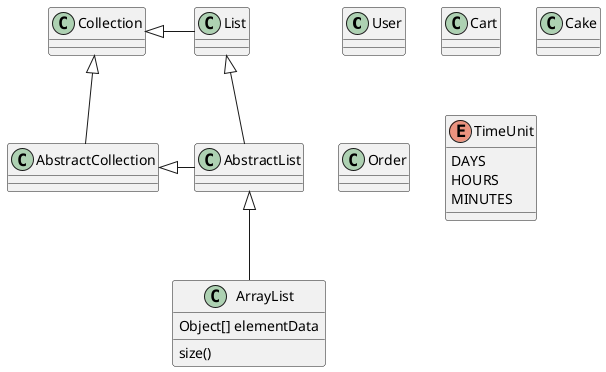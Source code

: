 @startuml
'https://plantuml.com/class-diagram

class User
class Cart
class Cake
class Order

List <|-- AbstractList
Collection <|-- AbstractCollection

Collection <|- List
AbstractCollection <|- AbstractList
AbstractList <|-- ArrayList

class ArrayList {
Object[] elementData
size()
}

enum TimeUnit {
DAYS
HOURS
MINUTES
}

@enduml